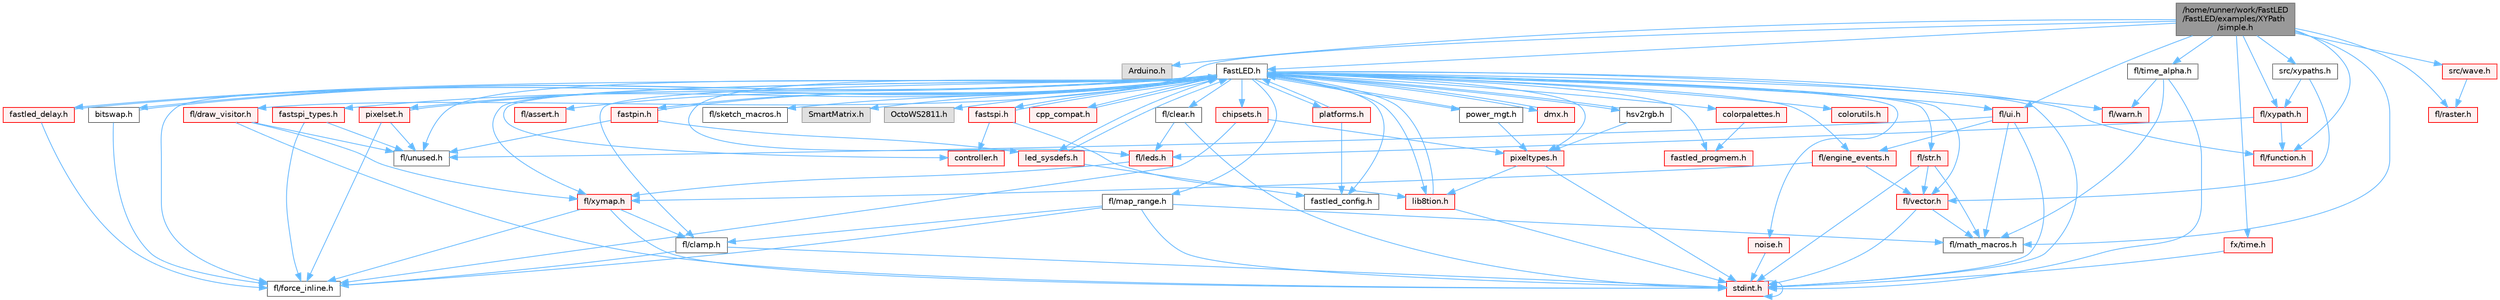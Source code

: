 digraph "/home/runner/work/FastLED/FastLED/examples/XYPath/simple.h"
{
 // INTERACTIVE_SVG=YES
 // LATEX_PDF_SIZE
  bgcolor="transparent";
  edge [fontname=Helvetica,fontsize=10,labelfontname=Helvetica,labelfontsize=10];
  node [fontname=Helvetica,fontsize=10,shape=box,height=0.2,width=0.4];
  Node1 [id="Node000001",label="/home/runner/work/FastLED\l/FastLED/examples/XYPath\l/simple.h",height=0.2,width=0.4,color="gray40", fillcolor="grey60", style="filled", fontcolor="black",tooltip=" "];
  Node1 -> Node2 [id="edge1_Node000001_Node000002",color="steelblue1",style="solid",tooltip=" "];
  Node2 [id="Node000002",label="Arduino.h",height=0.2,width=0.4,color="grey60", fillcolor="#E0E0E0", style="filled",tooltip=" "];
  Node1 -> Node3 [id="edge2_Node000001_Node000003",color="steelblue1",style="solid",tooltip=" "];
  Node3 [id="Node000003",label="FastLED.h",height=0.2,width=0.4,color="grey40", fillcolor="white", style="filled",URL="$db/d97/_fast_l_e_d_8h.html",tooltip="central include file for FastLED, defines the CFastLED class/object"];
  Node3 -> Node4 [id="edge3_Node000003_Node000004",color="steelblue1",style="solid",tooltip=" "];
  Node4 [id="Node000004",label="stdint.h",height=0.2,width=0.4,color="red", fillcolor="#FFF0F0", style="filled",URL="$df/dd8/stdint_8h.html",tooltip=" "];
  Node4 -> Node4 [id="edge4_Node000004_Node000004",color="steelblue1",style="solid",tooltip=" "];
  Node3 -> Node6 [id="edge5_Node000003_Node000006",color="steelblue1",style="solid",tooltip=" "];
  Node6 [id="Node000006",label="SmartMatrix.h",height=0.2,width=0.4,color="grey60", fillcolor="#E0E0E0", style="filled",tooltip=" "];
  Node3 -> Node7 [id="edge6_Node000003_Node000007",color="steelblue1",style="solid",tooltip=" "];
  Node7 [id="Node000007",label="OctoWS2811.h",height=0.2,width=0.4,color="grey60", fillcolor="#E0E0E0", style="filled",tooltip=" "];
  Node3 -> Node8 [id="edge7_Node000003_Node000008",color="steelblue1",style="solid",tooltip=" "];
  Node8 [id="Node000008",label="fl/force_inline.h",height=0.2,width=0.4,color="grey40", fillcolor="white", style="filled",URL="$d4/d64/force__inline_8h.html",tooltip=" "];
  Node3 -> Node9 [id="edge8_Node000003_Node000009",color="steelblue1",style="solid",tooltip=" "];
  Node9 [id="Node000009",label="cpp_compat.h",height=0.2,width=0.4,color="red", fillcolor="#FFF0F0", style="filled",URL="$d9/d13/cpp__compat_8h.html",tooltip="Compatibility functions based on C++ version."];
  Node9 -> Node3 [id="edge9_Node000009_Node000003",color="steelblue1",style="solid",tooltip=" "];
  Node3 -> Node11 [id="edge10_Node000003_Node000011",color="steelblue1",style="solid",tooltip=" "];
  Node11 [id="Node000011",label="fastled_config.h",height=0.2,width=0.4,color="grey40", fillcolor="white", style="filled",URL="$d5/d11/fastled__config_8h.html",tooltip="Contains definitions that can be used to configure FastLED at compile time."];
  Node3 -> Node12 [id="edge11_Node000003_Node000012",color="steelblue1",style="solid",tooltip=" "];
  Node12 [id="Node000012",label="led_sysdefs.h",height=0.2,width=0.4,color="red", fillcolor="#FFF0F0", style="filled",URL="$d9/d3e/led__sysdefs_8h.html",tooltip="Determines which platform system definitions to include."];
  Node12 -> Node3 [id="edge12_Node000012_Node000003",color="steelblue1",style="solid",tooltip=" "];
  Node12 -> Node11 [id="edge13_Node000012_Node000011",color="steelblue1",style="solid",tooltip=" "];
  Node3 -> Node14 [id="edge14_Node000003_Node000014",color="steelblue1",style="solid",tooltip=" "];
  Node14 [id="Node000014",label="fastled_delay.h",height=0.2,width=0.4,color="red", fillcolor="#FFF0F0", style="filled",URL="$d0/da8/fastled__delay_8h.html",tooltip="Utility functions and classes for managing delay cycles."];
  Node14 -> Node3 [id="edge15_Node000014_Node000003",color="steelblue1",style="solid",tooltip=" "];
  Node14 -> Node8 [id="edge16_Node000014_Node000008",color="steelblue1",style="solid",tooltip=" "];
  Node3 -> Node16 [id="edge17_Node000003_Node000016",color="steelblue1",style="solid",tooltip=" "];
  Node16 [id="Node000016",label="bitswap.h",height=0.2,width=0.4,color="grey40", fillcolor="white", style="filled",URL="$de/ded/bitswap_8h.html",tooltip="Functions for doing a rotation of bits/bytes used by parallel output."];
  Node16 -> Node3 [id="edge18_Node000016_Node000003",color="steelblue1",style="solid",tooltip=" "];
  Node16 -> Node8 [id="edge19_Node000016_Node000008",color="steelblue1",style="solid",tooltip=" "];
  Node3 -> Node17 [id="edge20_Node000003_Node000017",color="steelblue1",style="solid",tooltip=" "];
  Node17 [id="Node000017",label="controller.h",height=0.2,width=0.4,color="red", fillcolor="#FFF0F0", style="filled",URL="$d2/dd9/controller_8h.html",tooltip="deprecated: base definitions used by led controllers for writing out led data"];
  Node3 -> Node71 [id="edge21_Node000003_Node000071",color="steelblue1",style="solid",tooltip=" "];
  Node71 [id="Node000071",label="fastpin.h",height=0.2,width=0.4,color="red", fillcolor="#FFF0F0", style="filled",URL="$db/d65/fastpin_8h.html",tooltip="Class base definitions for defining fast pin access."];
  Node71 -> Node3 [id="edge22_Node000071_Node000003",color="steelblue1",style="solid",tooltip=" "];
  Node71 -> Node12 [id="edge23_Node000071_Node000012",color="steelblue1",style="solid",tooltip=" "];
  Node71 -> Node38 [id="edge24_Node000071_Node000038",color="steelblue1",style="solid",tooltip=" "];
  Node38 [id="Node000038",label="fl/unused.h",height=0.2,width=0.4,color="grey40", fillcolor="white", style="filled",URL="$d8/d4b/unused_8h.html",tooltip=" "];
  Node3 -> Node72 [id="edge25_Node000003_Node000072",color="steelblue1",style="solid",tooltip=" "];
  Node72 [id="Node000072",label="fastspi_types.h",height=0.2,width=0.4,color="red", fillcolor="#FFF0F0", style="filled",URL="$d2/ddb/fastspi__types_8h.html",tooltip="Data types and constants used by SPI interfaces."];
  Node72 -> Node8 [id="edge26_Node000072_Node000008",color="steelblue1",style="solid",tooltip=" "];
  Node72 -> Node38 [id="edge27_Node000072_Node000038",color="steelblue1",style="solid",tooltip=" "];
  Node3 -> Node73 [id="edge28_Node000003_Node000073",color="steelblue1",style="solid",tooltip=" "];
  Node73 [id="Node000073",label="dmx.h",height=0.2,width=0.4,color="red", fillcolor="#FFF0F0", style="filled",URL="$d3/de1/dmx_8h.html",tooltip="Defines the DMX512-based LED controllers."];
  Node73 -> Node3 [id="edge29_Node000073_Node000003",color="steelblue1",style="solid",tooltip=" "];
  Node3 -> Node76 [id="edge30_Node000003_Node000076",color="steelblue1",style="solid",tooltip=" "];
  Node76 [id="Node000076",label="platforms.h",height=0.2,width=0.4,color="red", fillcolor="#FFF0F0", style="filled",URL="$da/dc9/platforms_8h.html",tooltip="Determines which platforms headers to include."];
  Node76 -> Node3 [id="edge31_Node000076_Node000003",color="steelblue1",style="solid",tooltip=" "];
  Node76 -> Node11 [id="edge32_Node000076_Node000011",color="steelblue1",style="solid",tooltip=" "];
  Node3 -> Node78 [id="edge33_Node000003_Node000078",color="steelblue1",style="solid",tooltip=" "];
  Node78 [id="Node000078",label="fastled_progmem.h",height=0.2,width=0.4,color="red", fillcolor="#FFF0F0", style="filled",URL="$df/dab/fastled__progmem_8h.html",tooltip="Wrapper definitions to allow seamless use of PROGMEM in environments that have it."];
  Node3 -> Node20 [id="edge34_Node000003_Node000020",color="steelblue1",style="solid",tooltip=" "];
  Node20 [id="Node000020",label="lib8tion.h",height=0.2,width=0.4,color="red", fillcolor="#FFF0F0", style="filled",URL="$df/da5/lib8tion_8h.html",tooltip="Fast, efficient 8-bit math functions specifically designed for high-performance LED programming."];
  Node20 -> Node3 [id="edge35_Node000020_Node000003",color="steelblue1",style="solid",tooltip=" "];
  Node20 -> Node4 [id="edge36_Node000020_Node000004",color="steelblue1",style="solid",tooltip=" "];
  Node3 -> Node19 [id="edge37_Node000003_Node000019",color="steelblue1",style="solid",tooltip=" "];
  Node19 [id="Node000019",label="pixeltypes.h",height=0.2,width=0.4,color="red", fillcolor="#FFF0F0", style="filled",URL="$d2/dba/pixeltypes_8h.html",tooltip="Includes defintions for RGB and HSV pixels."];
  Node19 -> Node4 [id="edge38_Node000019_Node000004",color="steelblue1",style="solid",tooltip=" "];
  Node19 -> Node20 [id="edge39_Node000019_Node000020",color="steelblue1",style="solid",tooltip=" "];
  Node3 -> Node79 [id="edge40_Node000003_Node000079",color="steelblue1",style="solid",tooltip=" "];
  Node79 [id="Node000079",label="hsv2rgb.h",height=0.2,width=0.4,color="grey40", fillcolor="white", style="filled",URL="$de/d9a/hsv2rgb_8h.html",tooltip="Functions to convert from the HSV colorspace to the RGB colorspace."];
  Node79 -> Node3 [id="edge41_Node000079_Node000003",color="steelblue1",style="solid",tooltip=" "];
  Node79 -> Node19 [id="edge42_Node000079_Node000019",color="steelblue1",style="solid",tooltip=" "];
  Node3 -> Node80 [id="edge43_Node000003_Node000080",color="steelblue1",style="solid",tooltip=" "];
  Node80 [id="Node000080",label="colorutils.h",height=0.2,width=0.4,color="red", fillcolor="#FFF0F0", style="filled",URL="$d1/dfb/colorutils_8h.html",tooltip=" "];
  Node3 -> Node85 [id="edge44_Node000003_Node000085",color="steelblue1",style="solid",tooltip=" "];
  Node85 [id="Node000085",label="pixelset.h",height=0.2,width=0.4,color="red", fillcolor="#FFF0F0", style="filled",URL="$d4/d46/pixelset_8h.html",tooltip="Declares classes for managing logical groups of LEDs."];
  Node85 -> Node8 [id="edge45_Node000085_Node000008",color="steelblue1",style="solid",tooltip=" "];
  Node85 -> Node38 [id="edge46_Node000085_Node000038",color="steelblue1",style="solid",tooltip=" "];
  Node85 -> Node3 [id="edge47_Node000085_Node000003",color="steelblue1",style="solid",tooltip=" "];
  Node3 -> Node86 [id="edge48_Node000003_Node000086",color="steelblue1",style="solid",tooltip=" "];
  Node86 [id="Node000086",label="colorpalettes.h",height=0.2,width=0.4,color="red", fillcolor="#FFF0F0", style="filled",URL="$dc/dcc/colorpalettes_8h.html",tooltip="Declarations for the predefined color palettes supplied by FastLED."];
  Node86 -> Node78 [id="edge49_Node000086_Node000078",color="steelblue1",style="solid",tooltip=" "];
  Node3 -> Node87 [id="edge50_Node000003_Node000087",color="steelblue1",style="solid",tooltip=" "];
  Node87 [id="Node000087",label="noise.h",height=0.2,width=0.4,color="red", fillcolor="#FFF0F0", style="filled",URL="$d1/d31/noise_8h.html",tooltip="Functions to generate and fill arrays with noise."];
  Node87 -> Node4 [id="edge51_Node000087_Node000004",color="steelblue1",style="solid",tooltip=" "];
  Node3 -> Node88 [id="edge52_Node000003_Node000088",color="steelblue1",style="solid",tooltip=" "];
  Node88 [id="Node000088",label="power_mgt.h",height=0.2,width=0.4,color="grey40", fillcolor="white", style="filled",URL="$dc/d5b/power__mgt_8h.html",tooltip="Functions to limit the power used by FastLED."];
  Node88 -> Node3 [id="edge53_Node000088_Node000003",color="steelblue1",style="solid",tooltip=" "];
  Node88 -> Node19 [id="edge54_Node000088_Node000019",color="steelblue1",style="solid",tooltip=" "];
  Node3 -> Node89 [id="edge55_Node000003_Node000089",color="steelblue1",style="solid",tooltip=" "];
  Node89 [id="Node000089",label="fastspi.h",height=0.2,width=0.4,color="red", fillcolor="#FFF0F0", style="filled",URL="$d6/ddc/fastspi_8h.html",tooltip="Serial peripheral interface (SPI) definitions per platform."];
  Node89 -> Node3 [id="edge56_Node000089_Node000003",color="steelblue1",style="solid",tooltip=" "];
  Node89 -> Node17 [id="edge57_Node000089_Node000017",color="steelblue1",style="solid",tooltip=" "];
  Node89 -> Node20 [id="edge58_Node000089_Node000020",color="steelblue1",style="solid",tooltip=" "];
  Node3 -> Node91 [id="edge59_Node000003_Node000091",color="steelblue1",style="solid",tooltip=" "];
  Node91 [id="Node000091",label="chipsets.h",height=0.2,width=0.4,color="red", fillcolor="#FFF0F0", style="filled",URL="$db/d66/chipsets_8h.html",tooltip="Contains the bulk of the definitions for the various LED chipsets supported."];
  Node91 -> Node19 [id="edge60_Node000091_Node000019",color="steelblue1",style="solid",tooltip=" "];
  Node91 -> Node8 [id="edge61_Node000091_Node000008",color="steelblue1",style="solid",tooltip=" "];
  Node3 -> Node60 [id="edge62_Node000003_Node000060",color="steelblue1",style="solid",tooltip=" "];
  Node60 [id="Node000060",label="fl/engine_events.h",height=0.2,width=0.4,color="red", fillcolor="#FFF0F0", style="filled",URL="$db/dc0/engine__events_8h.html",tooltip=" "];
  Node60 -> Node41 [id="edge63_Node000060_Node000041",color="steelblue1",style="solid",tooltip=" "];
  Node41 [id="Node000041",label="fl/vector.h",height=0.2,width=0.4,color="red", fillcolor="#FFF0F0", style="filled",URL="$d6/d68/vector_8h.html",tooltip=" "];
  Node41 -> Node4 [id="edge64_Node000041_Node000004",color="steelblue1",style="solid",tooltip=" "];
  Node41 -> Node31 [id="edge65_Node000041_Node000031",color="steelblue1",style="solid",tooltip=" "];
  Node31 [id="Node000031",label="fl/math_macros.h",height=0.2,width=0.4,color="grey40", fillcolor="white", style="filled",URL="$d8/db8/math__macros_8h.html",tooltip=" "];
  Node60 -> Node68 [id="edge66_Node000060_Node000068",color="steelblue1",style="solid",tooltip=" "];
  Node68 [id="Node000068",label="fl/xymap.h",height=0.2,width=0.4,color="red", fillcolor="#FFF0F0", style="filled",URL="$da/d61/xymap_8h.html",tooltip=" "];
  Node68 -> Node4 [id="edge67_Node000068_Node000004",color="steelblue1",style="solid",tooltip=" "];
  Node68 -> Node29 [id="edge68_Node000068_Node000029",color="steelblue1",style="solid",tooltip=" "];
  Node29 [id="Node000029",label="fl/clamp.h",height=0.2,width=0.4,color="grey40", fillcolor="white", style="filled",URL="$d6/dd3/clamp_8h.html",tooltip=" "];
  Node29 -> Node4 [id="edge69_Node000029_Node000004",color="steelblue1",style="solid",tooltip=" "];
  Node29 -> Node8 [id="edge70_Node000029_Node000008",color="steelblue1",style="solid",tooltip=" "];
  Node68 -> Node8 [id="edge71_Node000068_Node000008",color="steelblue1",style="solid",tooltip=" "];
  Node3 -> Node92 [id="edge72_Node000003_Node000092",color="steelblue1",style="solid",tooltip=" "];
  Node92 [id="Node000092",label="fl/leds.h",height=0.2,width=0.4,color="red", fillcolor="#FFF0F0", style="filled",URL="$da/d78/leds_8h.html",tooltip=" "];
  Node92 -> Node68 [id="edge73_Node000092_Node000068",color="steelblue1",style="solid",tooltip=" "];
  Node3 -> Node26 [id="edge74_Node000003_Node000026",color="steelblue1",style="solid",tooltip=" "];
  Node26 [id="Node000026",label="fl/str.h",height=0.2,width=0.4,color="red", fillcolor="#FFF0F0", style="filled",URL="$d1/d93/str_8h.html",tooltip=" "];
  Node26 -> Node4 [id="edge75_Node000026_Node000004",color="steelblue1",style="solid",tooltip=" "];
  Node26 -> Node31 [id="edge76_Node000026_Node000031",color="steelblue1",style="solid",tooltip=" "];
  Node26 -> Node41 [id="edge77_Node000026_Node000041",color="steelblue1",style="solid",tooltip=" "];
  Node3 -> Node68 [id="edge78_Node000003_Node000068",color="steelblue1",style="solid",tooltip=" "];
  Node3 -> Node29 [id="edge79_Node000003_Node000029",color="steelblue1",style="solid",tooltip=" "];
  Node3 -> Node30 [id="edge80_Node000003_Node000030",color="steelblue1",style="solid",tooltip=" "];
  Node30 [id="Node000030",label="fl/map_range.h",height=0.2,width=0.4,color="grey40", fillcolor="white", style="filled",URL="$d1/d47/map__range_8h.html",tooltip=" "];
  Node30 -> Node4 [id="edge81_Node000030_Node000004",color="steelblue1",style="solid",tooltip=" "];
  Node30 -> Node29 [id="edge82_Node000030_Node000029",color="steelblue1",style="solid",tooltip=" "];
  Node30 -> Node8 [id="edge83_Node000030_Node000008",color="steelblue1",style="solid",tooltip=" "];
  Node30 -> Node31 [id="edge84_Node000030_Node000031",color="steelblue1",style="solid",tooltip=" "];
  Node3 -> Node93 [id="edge85_Node000003_Node000093",color="steelblue1",style="solid",tooltip=" "];
  Node93 [id="Node000093",label="fl/warn.h",height=0.2,width=0.4,color="red", fillcolor="#FFF0F0", style="filled",URL="$de/d77/warn_8h.html",tooltip=" "];
  Node3 -> Node64 [id="edge86_Node000003_Node000064",color="steelblue1",style="solid",tooltip=" "];
  Node64 [id="Node000064",label="fl/assert.h",height=0.2,width=0.4,color="red", fillcolor="#FFF0F0", style="filled",URL="$dc/da7/assert_8h.html",tooltip=" "];
  Node3 -> Node38 [id="edge87_Node000003_Node000038",color="steelblue1",style="solid",tooltip=" "];
  Node3 -> Node41 [id="edge88_Node000003_Node000041",color="steelblue1",style="solid",tooltip=" "];
  Node3 -> Node96 [id="edge89_Node000003_Node000096",color="steelblue1",style="solid",tooltip=" "];
  Node96 [id="Node000096",label="fl/function.h",height=0.2,width=0.4,color="red", fillcolor="#FFF0F0", style="filled",URL="$dd/d67/function_8h.html",tooltip=" "];
  Node3 -> Node97 [id="edge90_Node000003_Node000097",color="steelblue1",style="solid",tooltip=" "];
  Node97 [id="Node000097",label="fl/clear.h",height=0.2,width=0.4,color="grey40", fillcolor="white", style="filled",URL="$df/db0/clear_8h.html",tooltip=" "];
  Node97 -> Node92 [id="edge91_Node000097_Node000092",color="steelblue1",style="solid",tooltip=" "];
  Node97 -> Node4 [id="edge92_Node000097_Node000004",color="steelblue1",style="solid",tooltip=" "];
  Node3 -> Node98 [id="edge93_Node000003_Node000098",color="steelblue1",style="solid",tooltip=" "];
  Node98 [id="Node000098",label="fl/ui.h",height=0.2,width=0.4,color="red", fillcolor="#FFF0F0", style="filled",URL="$d9/d3b/ui_8h.html",tooltip=" "];
  Node98 -> Node4 [id="edge94_Node000098_Node000004",color="steelblue1",style="solid",tooltip=" "];
  Node98 -> Node60 [id="edge95_Node000098_Node000060",color="steelblue1",style="solid",tooltip=" "];
  Node98 -> Node31 [id="edge96_Node000098_Node000031",color="steelblue1",style="solid",tooltip=" "];
  Node98 -> Node38 [id="edge97_Node000098_Node000038",color="steelblue1",style="solid",tooltip=" "];
  Node3 -> Node107 [id="edge98_Node000003_Node000107",color="steelblue1",style="solid",tooltip=" "];
  Node107 [id="Node000107",label="fl/sketch_macros.h",height=0.2,width=0.4,color="grey40", fillcolor="white", style="filled",URL="$d1/dbc/sketch__macros_8h.html",tooltip=" "];
  Node1 -> Node108 [id="edge99_Node000001_Node000108",color="steelblue1",style="solid",tooltip=" "];
  Node108 [id="Node000108",label="fl/draw_visitor.h",height=0.2,width=0.4,color="red", fillcolor="#FFF0F0", style="filled",URL="$d0/d4f/draw__visitor_8h.html",tooltip=" "];
  Node108 -> Node4 [id="edge100_Node000108_Node000004",color="steelblue1",style="solid",tooltip=" "];
  Node108 -> Node38 [id="edge101_Node000108_Node000038",color="steelblue1",style="solid",tooltip=" "];
  Node108 -> Node68 [id="edge102_Node000108_Node000068",color="steelblue1",style="solid",tooltip=" "];
  Node1 -> Node31 [id="edge103_Node000001_Node000031",color="steelblue1",style="solid",tooltip=" "];
  Node1 -> Node111 [id="edge104_Node000001_Node000111",color="steelblue1",style="solid",tooltip=" "];
  Node111 [id="Node000111",label="fl/raster.h",height=0.2,width=0.4,color="red", fillcolor="#FFF0F0", style="filled",URL="$d1/d1e/raster_8h.html",tooltip=" "];
  Node1 -> Node120 [id="edge105_Node000001_Node000120",color="steelblue1",style="solid",tooltip=" "];
  Node120 [id="Node000120",label="fl/time_alpha.h",height=0.2,width=0.4,color="grey40", fillcolor="white", style="filled",URL="$d0/d87/time__alpha_8h.html",tooltip=" "];
  Node120 -> Node4 [id="edge106_Node000120_Node000004",color="steelblue1",style="solid",tooltip=" "];
  Node120 -> Node31 [id="edge107_Node000120_Node000031",color="steelblue1",style="solid",tooltip=" "];
  Node120 -> Node93 [id="edge108_Node000120_Node000093",color="steelblue1",style="solid",tooltip=" "];
  Node1 -> Node98 [id="edge109_Node000001_Node000098",color="steelblue1",style="solid",tooltip=" "];
  Node1 -> Node121 [id="edge110_Node000001_Node000121",color="steelblue1",style="solid",tooltip=" "];
  Node121 [id="Node000121",label="fl/xypath.h",height=0.2,width=0.4,color="red", fillcolor="#FFF0F0", style="filled",URL="$d5/df2/xypath_8h.html",tooltip=" "];
  Node121 -> Node96 [id="edge111_Node000121_Node000096",color="steelblue1",style="solid",tooltip=" "];
  Node121 -> Node92 [id="edge112_Node000121_Node000092",color="steelblue1",style="solid",tooltip=" "];
  Node1 -> Node124 [id="edge113_Node000001_Node000124",color="steelblue1",style="solid",tooltip=" "];
  Node124 [id="Node000124",label="fx/time.h",height=0.2,width=0.4,color="red", fillcolor="#FFF0F0", style="filled",URL="$de/df7/time_8h.html",tooltip=" "];
  Node124 -> Node4 [id="edge114_Node000124_Node000004",color="steelblue1",style="solid",tooltip=" "];
  Node1 -> Node125 [id="edge115_Node000001_Node000125",color="steelblue1",style="solid",tooltip=" "];
  Node125 [id="Node000125",label="src/wave.h",height=0.2,width=0.4,color="red", fillcolor="#FFF0F0", style="filled",URL="$db/dd3/examples_2_x_y_path_2src_2wave_8h.html",tooltip=" "];
  Node125 -> Node111 [id="edge116_Node000125_Node000111",color="steelblue1",style="solid",tooltip=" "];
  Node1 -> Node137 [id="edge117_Node000001_Node000137",color="steelblue1",style="solid",tooltip=" "];
  Node137 [id="Node000137",label="src/xypaths.h",height=0.2,width=0.4,color="grey40", fillcolor="white", style="filled",URL="$d7/d5e/_x_y_path_2src_2xypaths_8h.html",tooltip=" "];
  Node137 -> Node121 [id="edge118_Node000137_Node000121",color="steelblue1",style="solid",tooltip=" "];
  Node137 -> Node41 [id="edge119_Node000137_Node000041",color="steelblue1",style="solid",tooltip=" "];
  Node1 -> Node96 [id="edge120_Node000001_Node000096",color="steelblue1",style="solid",tooltip=" "];
}
